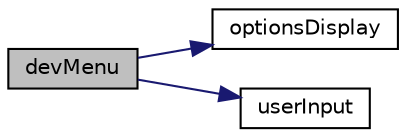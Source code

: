 digraph "devMenu"
{
 // LATEX_PDF_SIZE
  edge [fontname="Helvetica",fontsize="10",labelfontname="Helvetica",labelfontsize="10"];
  node [fontname="Helvetica",fontsize="10",shape=record];
  rankdir="LR";
  Node1 [label="devMenu",height=0.2,width=0.4,color="black", fillcolor="grey75", style="filled", fontcolor="black",tooltip="Presents the user a menu with developer options to customize your maze generator"];
  Node1 -> Node2 [color="midnightblue",fontsize="10",style="solid",fontname="Helvetica"];
  Node2 [label="optionsDisplay",height=0.2,width=0.4,color="black", fillcolor="white", style="filled",URL="$main_menu_8cpp.html#ae18d07ed16a2611d33dbeb0b1a3f3579",tooltip="Displays the options for the menus and highlits the chosen ones"];
  Node1 -> Node3 [color="midnightblue",fontsize="10",style="solid",fontname="Helvetica"];
  Node3 [label="userInput",height=0.2,width=0.4,color="black", fillcolor="white", style="filled",URL="$main_menu_8cpp.html#aa97da210c9fc91edc1ae299f3566a6f8",tooltip="Takes the user input and returns an int between 3 and -3"];
}
